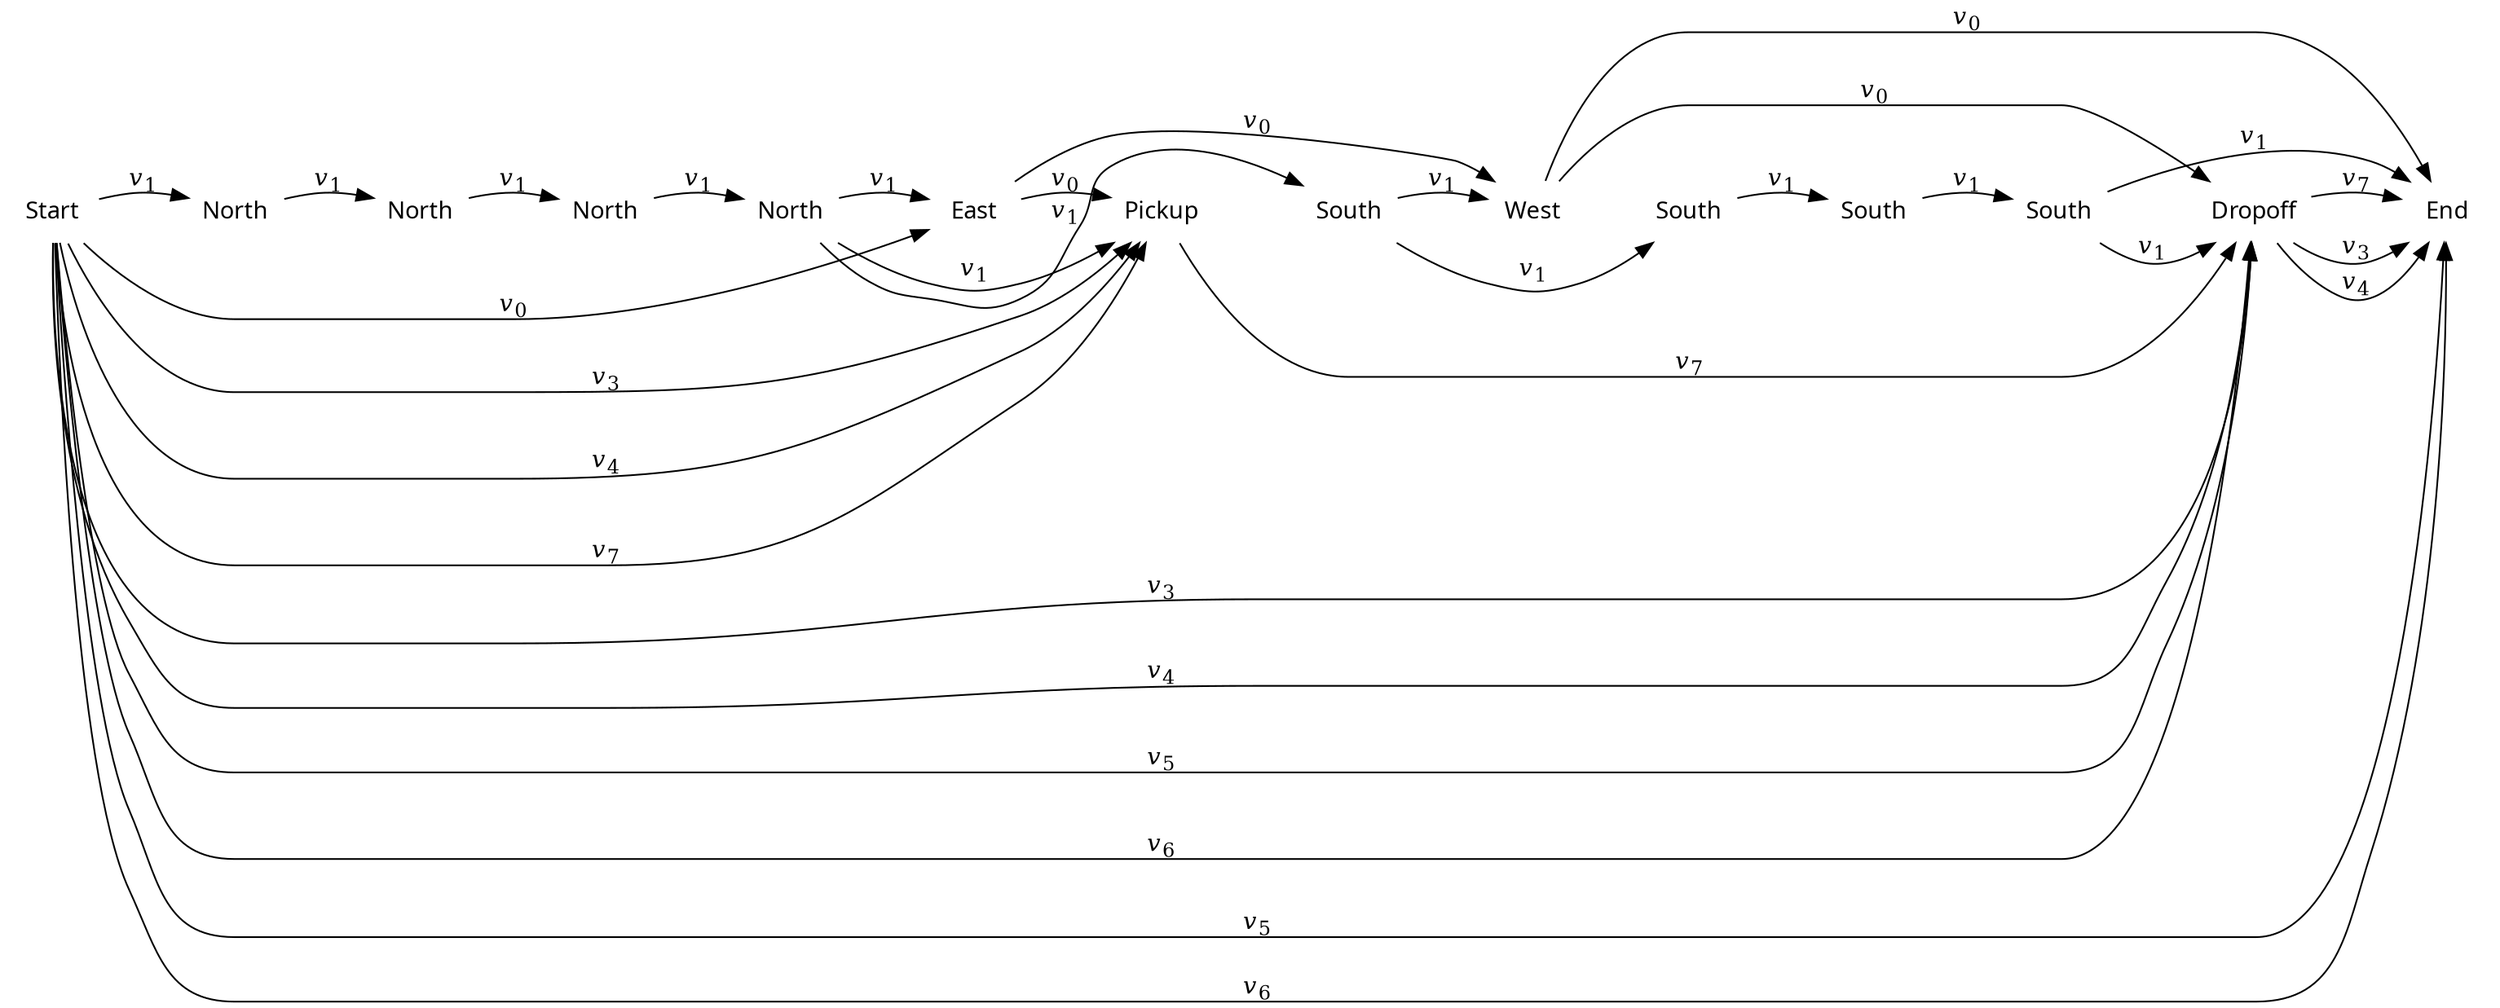 digraph cat {
rankdir=LR
node [shape=plaintext]
edge [arrowhead=normal]

0 [label="Start",fontname="sans"]
1 [label="North",fontname="sans"]
2 [label="North",fontname="sans"]
3 [label="North",fontname="sans"]
4 [label="North",fontname="sans"]
5 [label="East",fontname="sans"]
6 [label="Pickup",fontname="sans"]
7 [label="South",fontname="sans"]
8 [label="West",fontname="sans"]
9 [label="South",fontname="sans"]
10 [label="South",fontname="sans"]
11 [label="South",fontname="sans"]
12 [label="Dropoff",fontname="sans"]
13 [label="End",fontname="sans"]

0 -> 5 [label=<<i>v</i><sub>0</sub>>]
0 -> 1 [label=<<i>v</i><sub>1</sub>>]
0 -> 6 [label=<<i>v</i><sub>3</sub>>]
0 -> 12 [label=<<i>v</i><sub>3</sub>>]
0 -> 6 [label=<<i>v</i><sub>4</sub>>]
0 -> 12 [label=<<i>v</i><sub>4</sub>>]
0 -> 12 [label=<<i>v</i><sub>5</sub>>]
0 -> 13 [label=<<i>v</i><sub>5</sub>>]
0 -> 12 [label=<<i>v</i><sub>6</sub>>]
0 -> 13 [label=<<i>v</i><sub>6</sub>>]
0 -> 6 [label=<<i>v</i><sub>7</sub>>]
1 -> 2 [label=<<i>v</i><sub>1</sub>>]
2 -> 3 [label=<<i>v</i><sub>1</sub>>]
3 -> 4 [label=<<i>v</i><sub>1</sub>>]
4 -> 5 [label=<<i>v</i><sub>1</sub>>]
4 -> 6 [label=<<i>v</i><sub>1</sub>>]
4 -> 7 [label=<<i>v</i><sub>1</sub>>]
5 -> 6 [label=<<i>v</i><sub>0</sub>>]
5 -> 8 [label=<<i>v</i><sub>0</sub>>]
6 -> 12 [label=<<i>v</i><sub>7</sub>>]
7 -> 8 [label=<<i>v</i><sub>1</sub>>]
7 -> 9 [label=<<i>v</i><sub>1</sub>>]
8 -> 12 [label=<<i>v</i><sub>0</sub>>]
8 -> 13 [label=<<i>v</i><sub>0</sub>>]
9 -> 10 [label=<<i>v</i><sub>1</sub>>]
10 -> 11 [label=<<i>v</i><sub>1</sub>>]
11 -> 12 [label=<<i>v</i><sub>1</sub>>]
11 -> 13 [label=<<i>v</i><sub>1</sub>>]
12 -> 13 [label=<<i>v</i><sub>3</sub>>]
12 -> 13 [label=<<i>v</i><sub>4</sub>>]
12 -> 13 [label=<<i>v</i><sub>7</sub>>]

# To line up the actions
0 -> 1 [weight=100,style=invis]
1 -> 2 [weight=100,style=invis]
2 -> 3 [weight=100,style=invis]
3 -> 4 [weight=100,style=invis]
4 -> 5 [weight=100,style=invis]
5 -> 6 [weight=100,style=invis]
6 -> 7 [weight=100,style=invis]
7 -> 8 [weight=100,style=invis]
8 -> 9 [weight=100,style=invis]
9 -> 10 [weight=100,style=invis]
10 -> 11 [weight=100,style=invis]
11 -> 12 [weight=100,style=invis]
12 -> 13 [weight=100,style=invis]
}
